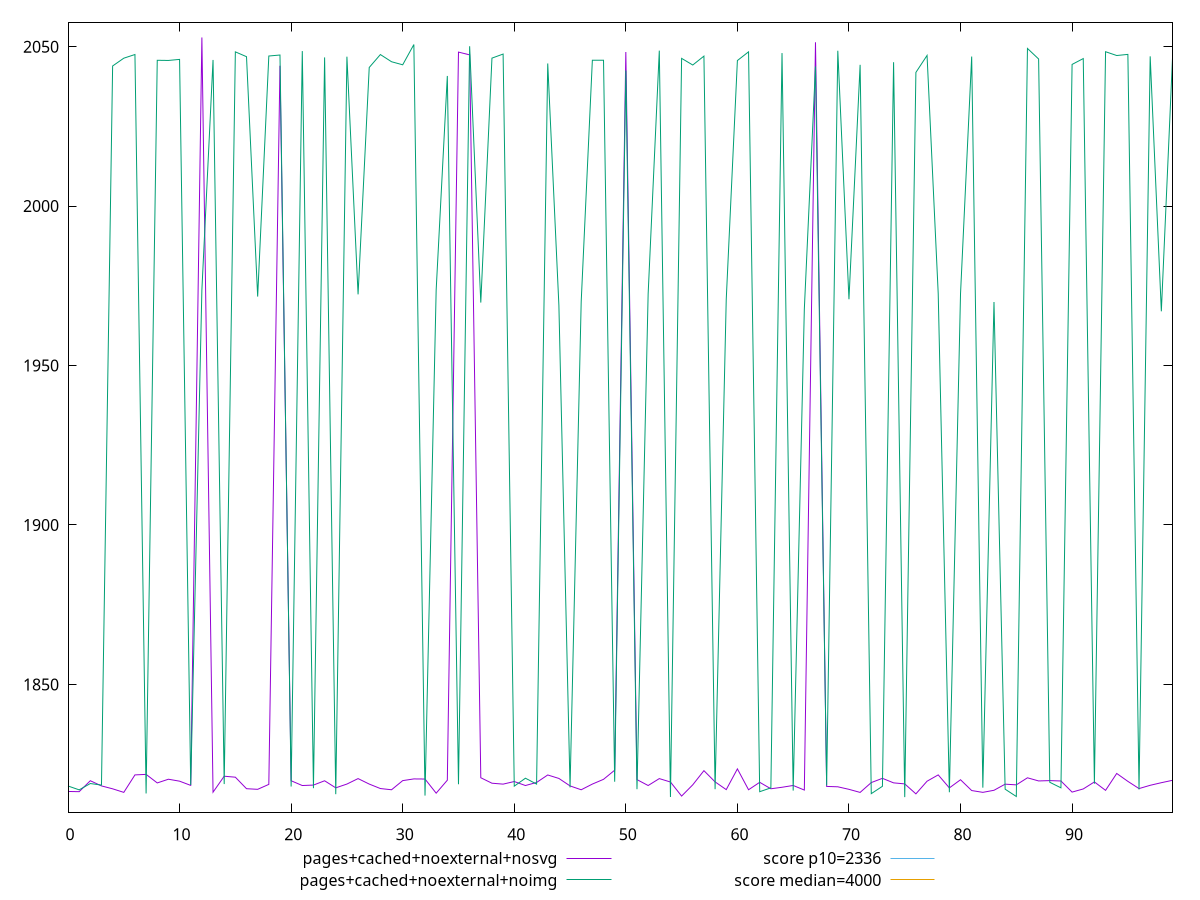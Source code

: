 reset

$pagesCachedNoexternalNosvg <<EOF
0 1816.4392000000003
1 1816.3733000000004
2 1819.8048
3 1818.1818000000003
4 1817.2703999999997
5 1816.1553999999999
6 1821.6319999999998
7 1821.7988
8 1819.1180999999997
9 1820.277
10 1819.6680000000001
11 1818.3431999999998
12 2052.8760500000003
13 1816.2115999999996
14 1821.2217999999998
15 1820.9152
16 1817.3067999999998
17 1817.1103999999996
18 1818.6646999999998
19 2044.0190499999999
20 1819.7995999999998
21 1818.3005999999996
22 1818.4442000000001
23 1819.7908000000002
24 1817.5765999999996
25 1818.7620000000002
26 1820.4788
27 1818.759
28 1817.3560000000002
29 1816.9731000000002
30 1819.8366
31 1820.375
32 1820.3388
33 1815.9042
34 1819.9694000000002
35 2048.2933000000003
36 2047.4239500000003
37 1820.7408000000005
38 1819.0282000000002
39 1818.7420000000002
40 1819.5562
41 1818.3034000000002
42 1819.2603
43 1821.6124
44 1820.5228
45 1818.1808
46 1816.9702999999995
47 1818.757
48 1820.2439999999997
49 1823.107
50 2048.33295
51 1820.1572
52 1818.3024
53 1820.4739
54 1819.4052
55 1814.9948000000002
56 1818.5294000000001
57 1822.9640000000002
58 1819.4456
59 1817.0187999999998
60 1823.5164
61 1816.9769999999999
62 1819.3096
63 1817.2844
64 1817.7556
65 1818.319
66 1816.8806000000004
67 2051.3702
68 1818.0203999999999
69 1817.9015000000004
70 1817.1082000000001
71 1816.1404000000002
72 1819.2265
73 1820.558
74 1819.1367999999998
75 1818.8148
76 1815.6888999999996
77 1819.6553999999996
78 1821.6365999999998
79 1817.56
80 1820.1152000000002
81 1816.7276
82 1816.162
83 1816.8088000000005
84 1818.729
85 1818.5107999999998
86 1820.7257999999997
87 1819.7398000000003
88 1819.8442
89 1819.7279999999996
90 1816.2418
91 1817.2278000000001
92 1819.4308
93 1816.7879999999996
94 1822.088
95 1819.6064000000001
96 1817.3471
97 1818.373
98 1819.1893
99 1819.9366000000005
EOF

$pagesCachedNoexternalNoimg <<EOF
0 1818.1578
1 1816.9447999999998
2 1818.9278000000004
3 1818.4388
4 2043.94105
5 2046.38455
6 2047.5374000000002
7 1815.8150000000003
8 2045.7292
9 2045.67685
10 2046.0070999999998
11 1818.4625999999998
12 1973.6511999999998
13 2045.83915
14 1818.7556
15 2048.3711499999995
16 2046.8568499999997
17 1971.6378000000002
18 2047.0672
19 2047.3795
20 1817.9853999999996
21 2048.62335
22 1817.4661999999998
23 2046.6377000000002
24 1815.5861
25 2046.8594000000003
26 1972.3199
27 2043.4735999999998
28 2047.52745
29 2045.2710000000002
30 2044.3113500000002
31 2050.66715
32 1815.1414
33 1973.6731000000004
34 2040.8094999999998
35 1818.7003000000004
36 2050.1308
37 1969.7438000000002
38 2046.4041500000003
39 2047.6799499999997
40 1818.1045999999997
41 1820.5976
42 1818.7547999999997
43 2044.733
44 1968.8696999999997
45 1817.7172
46 1970.0628000000004
47 2045.7413000000001
48 2045.7433999999998
49 1819.4994000000002
50 2042.51325
51 1817.1592
52 1972.4578999999999
53 2048.7496
54 1814.7116
55 2046.3247499999998
56 2044.2442
57 2047.0372500000003
58 1817.1505000000002
59 1970.6941999999997
60 2045.64635
61 2048.3754500000005
62 1816.3639999999998
63 1817.5696000000003
64 2047.98225
65 1816.7107999999996
66 1967.6878000000002
67 2043.8113499999997
68 1818.3606
69 2048.71035
70 1970.7936
71 2044.308
72 1815.7533999999998
73 1818.0608
74 2045.1138999999998
75 1814.6572999999999
76 2041.9267
77 2047.24885
78 1972.5652999999998
79 1816.1951999999999
80 1972.4997
81 2046.90195
82 1817.6255999999998
83 1969.9330000000004
84 1817.154
85 1814.8608
86 2049.4416499999998
87 2046.1365000000005
88 1819.3211999999999
89 1817.5811999999999
90 2044.4300999999998
91 2046.2663
92 1818.8704
93 2048.4163
94 2047.22255
95 2047.57655
96 1817.0708
97 2046.9713000000002
98 1967.0123999999998
99 2046.4213
EOF

set key outside below
set xrange [0:99]
set yrange [1809.8929249999999:2057.6404250000005]
set trange [1809.8929249999999:2057.6404250000005]
set terminal svg size 640, 520 enhanced background rgb 'white'
set output "reprap/first-contentful-paint/comparison/line/7_vs_8.svg"

plot $pagesCachedNoexternalNosvg title "pages+cached+noexternal+nosvg" with line, \
     $pagesCachedNoexternalNoimg title "pages+cached+noexternal+noimg" with line, \
     2336 title "score p10=2336", \
     4000 title "score median=4000"

reset
